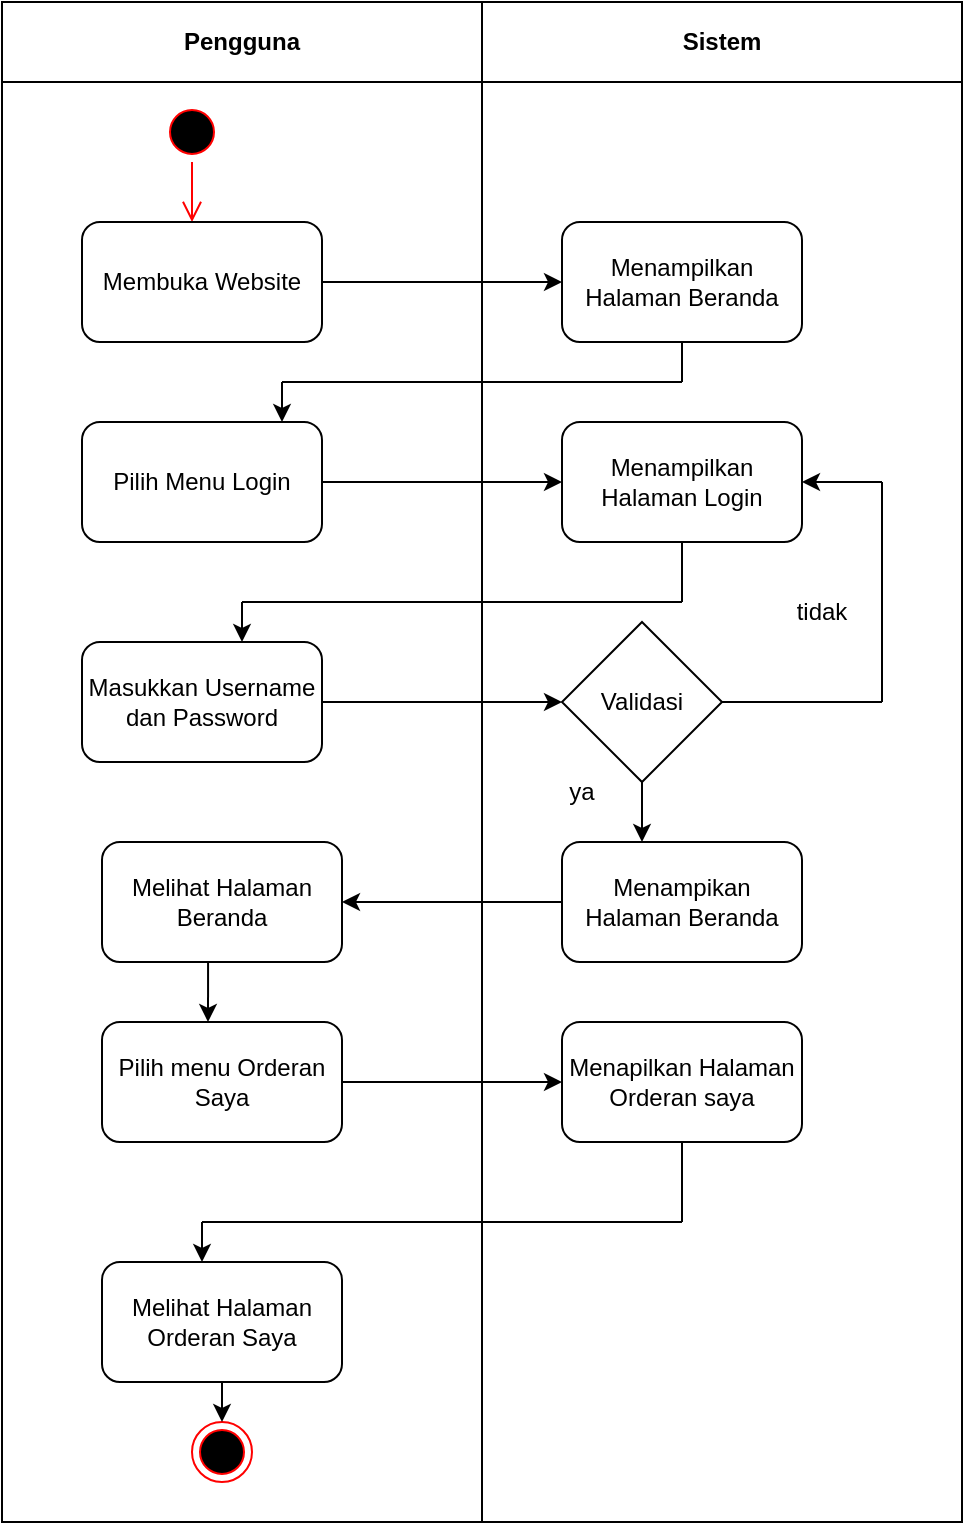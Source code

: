 <mxfile version="27.1.6">
  <diagram name="Page-1" id="hn7rGJjCdzYfXZ9ZLsk9">
    <mxGraphModel dx="1426" dy="789" grid="1" gridSize="10" guides="1" tooltips="1" connect="1" arrows="1" fold="1" page="1" pageScale="1" pageWidth="850" pageHeight="1100" math="0" shadow="0">
      <root>
        <mxCell id="0" />
        <mxCell id="1" parent="0" />
        <mxCell id="IdkEX-wO0B-35H_ZXFYB-1" value="Pengguna" style="swimlane;whiteSpace=wrap;html=1;startSize=40;" vertex="1" parent="1">
          <mxGeometry x="120" y="80" width="240" height="760" as="geometry" />
        </mxCell>
        <mxCell id="IdkEX-wO0B-35H_ZXFYB-3" value="" style="ellipse;html=1;shape=startState;fillColor=#000000;strokeColor=#ff0000;" vertex="1" parent="IdkEX-wO0B-35H_ZXFYB-1">
          <mxGeometry x="80" y="50" width="30" height="30" as="geometry" />
        </mxCell>
        <mxCell id="IdkEX-wO0B-35H_ZXFYB-4" value="" style="edgeStyle=orthogonalEdgeStyle;html=1;verticalAlign=bottom;endArrow=open;endSize=8;strokeColor=#ff0000;rounded=0;" edge="1" source="IdkEX-wO0B-35H_ZXFYB-3" parent="IdkEX-wO0B-35H_ZXFYB-1">
          <mxGeometry relative="1" as="geometry">
            <mxPoint x="95" y="110" as="targetPoint" />
          </mxGeometry>
        </mxCell>
        <mxCell id="IdkEX-wO0B-35H_ZXFYB-5" value="Membuka Website" style="rounded=1;whiteSpace=wrap;html=1;" vertex="1" parent="IdkEX-wO0B-35H_ZXFYB-1">
          <mxGeometry x="40" y="110" width="120" height="60" as="geometry" />
        </mxCell>
        <mxCell id="IdkEX-wO0B-35H_ZXFYB-12" value="Pilih Menu Login" style="rounded=1;whiteSpace=wrap;html=1;" vertex="1" parent="IdkEX-wO0B-35H_ZXFYB-1">
          <mxGeometry x="40" y="210" width="120" height="60" as="geometry" />
        </mxCell>
        <mxCell id="IdkEX-wO0B-35H_ZXFYB-19" value="Masukkan Username dan Password" style="rounded=1;whiteSpace=wrap;html=1;" vertex="1" parent="IdkEX-wO0B-35H_ZXFYB-1">
          <mxGeometry x="40" y="320" width="120" height="60" as="geometry" />
        </mxCell>
        <mxCell id="IdkEX-wO0B-35H_ZXFYB-36" value="Melihat Halaman Beranda" style="rounded=1;whiteSpace=wrap;html=1;" vertex="1" parent="IdkEX-wO0B-35H_ZXFYB-1">
          <mxGeometry x="50" y="420" width="120" height="60" as="geometry" />
        </mxCell>
        <mxCell id="IdkEX-wO0B-35H_ZXFYB-38" value="Pilih menu Orderan Saya" style="rounded=1;whiteSpace=wrap;html=1;" vertex="1" parent="IdkEX-wO0B-35H_ZXFYB-1">
          <mxGeometry x="50" y="510" width="120" height="60" as="geometry" />
        </mxCell>
        <mxCell id="IdkEX-wO0B-35H_ZXFYB-37" value="" style="endArrow=classic;html=1;rounded=0;exitX=0.442;exitY=1;exitDx=0;exitDy=0;exitPerimeter=0;" edge="1" parent="IdkEX-wO0B-35H_ZXFYB-1" source="IdkEX-wO0B-35H_ZXFYB-36">
          <mxGeometry width="50" height="50" relative="1" as="geometry">
            <mxPoint x="280" y="550" as="sourcePoint" />
            <mxPoint x="103" y="510" as="targetPoint" />
          </mxGeometry>
        </mxCell>
        <mxCell id="IdkEX-wO0B-35H_ZXFYB-46" value="Melihat Halaman Orderan Saya" style="rounded=1;whiteSpace=wrap;html=1;" vertex="1" parent="IdkEX-wO0B-35H_ZXFYB-1">
          <mxGeometry x="50" y="630" width="120" height="60" as="geometry" />
        </mxCell>
        <mxCell id="IdkEX-wO0B-35H_ZXFYB-69" value="" style="ellipse;html=1;shape=endState;fillColor=#000000;strokeColor=#ff0000;" vertex="1" parent="IdkEX-wO0B-35H_ZXFYB-1">
          <mxGeometry x="95" y="710" width="30" height="30" as="geometry" />
        </mxCell>
        <mxCell id="IdkEX-wO0B-35H_ZXFYB-11" value="" style="endArrow=classic;html=1;rounded=0;" edge="1" parent="IdkEX-wO0B-35H_ZXFYB-1">
          <mxGeometry width="50" height="50" relative="1" as="geometry">
            <mxPoint x="140" y="190" as="sourcePoint" />
            <mxPoint x="140" y="210" as="targetPoint" />
          </mxGeometry>
        </mxCell>
        <mxCell id="IdkEX-wO0B-35H_ZXFYB-10" value="" style="endArrow=none;html=1;rounded=0;" edge="1" parent="IdkEX-wO0B-35H_ZXFYB-1">
          <mxGeometry width="50" height="50" relative="1" as="geometry">
            <mxPoint x="140" y="190" as="sourcePoint" />
            <mxPoint x="340" y="190" as="targetPoint" />
          </mxGeometry>
        </mxCell>
        <mxCell id="IdkEX-wO0B-35H_ZXFYB-79" value="" style="endArrow=classic;html=1;rounded=0;exitX=0.5;exitY=1;exitDx=0;exitDy=0;" edge="1" parent="IdkEX-wO0B-35H_ZXFYB-1" source="IdkEX-wO0B-35H_ZXFYB-46">
          <mxGeometry width="50" height="50" relative="1" as="geometry">
            <mxPoint x="110" y="710" as="sourcePoint" />
            <mxPoint x="110" y="710" as="targetPoint" />
          </mxGeometry>
        </mxCell>
        <mxCell id="IdkEX-wO0B-35H_ZXFYB-2" value="Sistem" style="swimlane;whiteSpace=wrap;html=1;startSize=40;" vertex="1" parent="1">
          <mxGeometry x="360" y="80" width="240" height="760" as="geometry" />
        </mxCell>
        <mxCell id="IdkEX-wO0B-35H_ZXFYB-7" value="Menampilkan Halaman Beranda" style="rounded=1;whiteSpace=wrap;html=1;" vertex="1" parent="IdkEX-wO0B-35H_ZXFYB-2">
          <mxGeometry x="40" y="110" width="120" height="60" as="geometry" />
        </mxCell>
        <mxCell id="IdkEX-wO0B-35H_ZXFYB-14" value="Menampilkan Halaman Login" style="rounded=1;whiteSpace=wrap;html=1;" vertex="1" parent="IdkEX-wO0B-35H_ZXFYB-2">
          <mxGeometry x="40" y="210" width="120" height="60" as="geometry" />
        </mxCell>
        <mxCell id="IdkEX-wO0B-35H_ZXFYB-22" value="Validasi" style="rhombus;whiteSpace=wrap;html=1;" vertex="1" parent="IdkEX-wO0B-35H_ZXFYB-2">
          <mxGeometry x="40" y="310" width="80" height="80" as="geometry" />
        </mxCell>
        <mxCell id="IdkEX-wO0B-35H_ZXFYB-33" value="ya" style="text;html=1;align=center;verticalAlign=middle;whiteSpace=wrap;rounded=0;" vertex="1" parent="IdkEX-wO0B-35H_ZXFYB-2">
          <mxGeometry x="20" y="380" width="60" height="30" as="geometry" />
        </mxCell>
        <mxCell id="IdkEX-wO0B-35H_ZXFYB-34" value="Menampikan Halaman Beranda" style="rounded=1;whiteSpace=wrap;html=1;" vertex="1" parent="IdkEX-wO0B-35H_ZXFYB-2">
          <mxGeometry x="40" y="420" width="120" height="60" as="geometry" />
        </mxCell>
        <mxCell id="IdkEX-wO0B-35H_ZXFYB-42" value="Menapilkan Halaman Orderan saya" style="rounded=1;whiteSpace=wrap;html=1;" vertex="1" parent="IdkEX-wO0B-35H_ZXFYB-2">
          <mxGeometry x="40" y="510" width="120" height="60" as="geometry" />
        </mxCell>
        <mxCell id="IdkEX-wO0B-35H_ZXFYB-44" value="" style="endArrow=none;html=1;rounded=0;" edge="1" parent="IdkEX-wO0B-35H_ZXFYB-2">
          <mxGeometry width="50" height="50" relative="1" as="geometry">
            <mxPoint x="100" y="610" as="sourcePoint" />
            <mxPoint x="-140" y="610" as="targetPoint" />
          </mxGeometry>
        </mxCell>
        <mxCell id="IdkEX-wO0B-35H_ZXFYB-17" value="" style="endArrow=none;html=1;rounded=0;" edge="1" parent="IdkEX-wO0B-35H_ZXFYB-2">
          <mxGeometry width="50" height="50" relative="1" as="geometry">
            <mxPoint x="-120" y="300" as="sourcePoint" />
            <mxPoint x="100" y="300" as="targetPoint" />
          </mxGeometry>
        </mxCell>
        <mxCell id="IdkEX-wO0B-35H_ZXFYB-31" value="tidak" style="text;html=1;align=center;verticalAlign=middle;whiteSpace=wrap;rounded=0;" vertex="1" parent="IdkEX-wO0B-35H_ZXFYB-2">
          <mxGeometry x="140" y="290" width="60" height="30" as="geometry" />
        </mxCell>
        <mxCell id="IdkEX-wO0B-35H_ZXFYB-6" value="" style="endArrow=classic;html=1;rounded=0;exitX=1;exitY=0.5;exitDx=0;exitDy=0;" edge="1" parent="1" source="IdkEX-wO0B-35H_ZXFYB-5" target="IdkEX-wO0B-35H_ZXFYB-7">
          <mxGeometry width="50" height="50" relative="1" as="geometry">
            <mxPoint x="400" y="430" as="sourcePoint" />
            <mxPoint x="420" y="250" as="targetPoint" />
          </mxGeometry>
        </mxCell>
        <mxCell id="IdkEX-wO0B-35H_ZXFYB-9" value="" style="endArrow=none;html=1;rounded=0;entryX=0.5;entryY=1;entryDx=0;entryDy=0;" edge="1" parent="1" target="IdkEX-wO0B-35H_ZXFYB-7">
          <mxGeometry width="50" height="50" relative="1" as="geometry">
            <mxPoint x="460" y="270" as="sourcePoint" />
            <mxPoint x="450" y="380" as="targetPoint" />
          </mxGeometry>
        </mxCell>
        <mxCell id="IdkEX-wO0B-35H_ZXFYB-13" value="" style="endArrow=classic;html=1;rounded=0;exitX=1;exitY=0.5;exitDx=0;exitDy=0;entryX=0;entryY=0.5;entryDx=0;entryDy=0;" edge="1" parent="1" source="IdkEX-wO0B-35H_ZXFYB-12" target="IdkEX-wO0B-35H_ZXFYB-14">
          <mxGeometry width="50" height="50" relative="1" as="geometry">
            <mxPoint x="400" y="430" as="sourcePoint" />
            <mxPoint x="400" y="390" as="targetPoint" />
          </mxGeometry>
        </mxCell>
        <mxCell id="IdkEX-wO0B-35H_ZXFYB-21" value="" style="endArrow=classic;html=1;rounded=0;exitX=1;exitY=0.5;exitDx=0;exitDy=0;" edge="1" parent="1" source="IdkEX-wO0B-35H_ZXFYB-19">
          <mxGeometry width="50" height="50" relative="1" as="geometry">
            <mxPoint x="400" y="430" as="sourcePoint" />
            <mxPoint x="400" y="430" as="targetPoint" />
          </mxGeometry>
        </mxCell>
        <mxCell id="IdkEX-wO0B-35H_ZXFYB-25" value="" style="endArrow=none;html=1;rounded=0;exitX=1;exitY=0.5;exitDx=0;exitDy=0;" edge="1" parent="1" source="IdkEX-wO0B-35H_ZXFYB-22">
          <mxGeometry width="50" height="50" relative="1" as="geometry">
            <mxPoint x="400" y="430" as="sourcePoint" />
            <mxPoint x="560" y="430" as="targetPoint" />
          </mxGeometry>
        </mxCell>
        <mxCell id="IdkEX-wO0B-35H_ZXFYB-32" value="" style="endArrow=classic;html=1;rounded=0;exitX=0.5;exitY=1;exitDx=0;exitDy=0;" edge="1" parent="1" source="IdkEX-wO0B-35H_ZXFYB-22">
          <mxGeometry width="50" height="50" relative="1" as="geometry">
            <mxPoint x="400" y="430" as="sourcePoint" />
            <mxPoint x="440" y="500" as="targetPoint" />
          </mxGeometry>
        </mxCell>
        <mxCell id="IdkEX-wO0B-35H_ZXFYB-35" value="" style="endArrow=classic;html=1;rounded=0;exitX=0;exitY=0.5;exitDx=0;exitDy=0;entryX=1;entryY=0.5;entryDx=0;entryDy=0;" edge="1" parent="1" source="IdkEX-wO0B-35H_ZXFYB-34" target="IdkEX-wO0B-35H_ZXFYB-36">
          <mxGeometry width="50" height="50" relative="1" as="geometry">
            <mxPoint x="390" y="640" as="sourcePoint" />
            <mxPoint x="290" y="630" as="targetPoint" />
          </mxGeometry>
        </mxCell>
        <mxCell id="IdkEX-wO0B-35H_ZXFYB-41" value="" style="endArrow=classic;html=1;rounded=0;exitX=1;exitY=0.5;exitDx=0;exitDy=0;" edge="1" parent="1" source="IdkEX-wO0B-35H_ZXFYB-38">
          <mxGeometry width="50" height="50" relative="1" as="geometry">
            <mxPoint x="400" y="620" as="sourcePoint" />
            <mxPoint x="400" y="620" as="targetPoint" />
          </mxGeometry>
        </mxCell>
        <mxCell id="IdkEX-wO0B-35H_ZXFYB-43" value="" style="endArrow=none;html=1;rounded=0;exitX=0.5;exitY=1;exitDx=0;exitDy=0;" edge="1" parent="1" source="IdkEX-wO0B-35H_ZXFYB-42">
          <mxGeometry width="50" height="50" relative="1" as="geometry">
            <mxPoint x="400" y="620" as="sourcePoint" />
            <mxPoint x="460" y="690" as="targetPoint" />
          </mxGeometry>
        </mxCell>
        <mxCell id="IdkEX-wO0B-35H_ZXFYB-71" value="" style="endArrow=none;html=1;rounded=0;entryX=0.5;entryY=1;entryDx=0;entryDy=0;" edge="1" parent="1" target="IdkEX-wO0B-35H_ZXFYB-14">
          <mxGeometry width="50" height="50" relative="1" as="geometry">
            <mxPoint x="460" y="380" as="sourcePoint" />
            <mxPoint x="450" y="270" as="targetPoint" />
          </mxGeometry>
        </mxCell>
        <mxCell id="IdkEX-wO0B-35H_ZXFYB-73" value="" style="endArrow=none;html=1;rounded=0;" edge="1" parent="1">
          <mxGeometry width="50" height="50" relative="1" as="geometry">
            <mxPoint x="560" y="430" as="sourcePoint" />
            <mxPoint x="560" y="320" as="targetPoint" />
          </mxGeometry>
        </mxCell>
        <mxCell id="IdkEX-wO0B-35H_ZXFYB-76" value="" style="endArrow=classic;html=1;rounded=0;" edge="1" parent="1">
          <mxGeometry width="50" height="50" relative="1" as="geometry">
            <mxPoint x="240" y="380" as="sourcePoint" />
            <mxPoint x="240" y="400" as="targetPoint" />
          </mxGeometry>
        </mxCell>
        <mxCell id="IdkEX-wO0B-35H_ZXFYB-78" value="" style="endArrow=classic;html=1;rounded=0;" edge="1" parent="1">
          <mxGeometry width="50" height="50" relative="1" as="geometry">
            <mxPoint x="220" y="690" as="sourcePoint" />
            <mxPoint x="220" y="710" as="targetPoint" />
          </mxGeometry>
        </mxCell>
        <mxCell id="IdkEX-wO0B-35H_ZXFYB-82" value="" style="endArrow=classic;html=1;rounded=0;entryX=1;entryY=0.5;entryDx=0;entryDy=0;" edge="1" parent="1" target="IdkEX-wO0B-35H_ZXFYB-14">
          <mxGeometry width="50" height="50" relative="1" as="geometry">
            <mxPoint x="560" y="320" as="sourcePoint" />
            <mxPoint x="460" y="460" as="targetPoint" />
          </mxGeometry>
        </mxCell>
      </root>
    </mxGraphModel>
  </diagram>
</mxfile>

